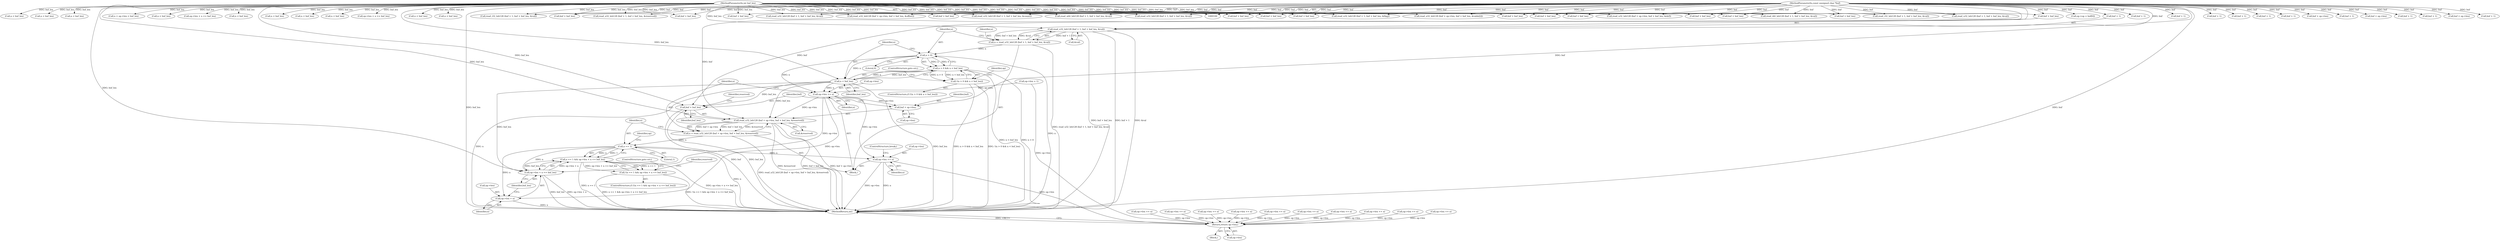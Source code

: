 digraph "0_radare2_52b1526443c1f433087928291d1c3d37a5600515@API" {
"1000646" [label="(Call,read_u32_leb128 (buf + 1, buf + buf_len, &val))"];
"1000102" [label="(MethodParameterIn,const unsigned char *buf)"];
"1000103" [label="(MethodParameterIn,int buf_len)"];
"1000644" [label="(Call,n = read_u32_leb128 (buf + 1, buf + buf_len, &val))"];
"1000658" [label="(Call,n > 0)"];
"1000657" [label="(Call,n > 0 && n < buf_len)"];
"1000656" [label="(Call,!(n > 0 && n < buf_len))"];
"1000661" [label="(Call,n < buf_len)"];
"1000665" [label="(Call,op->len += n)"];
"1000672" [label="(Call,read_u32_leb128 (buf + op->len, buf + buf_len, &reserved))"];
"1000670" [label="(Call,n = read_u32_leb128 (buf + op->len, buf + buf_len, &reserved))"];
"1000686" [label="(Call,n == 1)"];
"1000685" [label="(Call,n == 1 && op->len + n <= buf_len)"];
"1000684" [label="(Call,!(n == 1 && op->len + n <= buf_len))"];
"1000689" [label="(Call,op->len + n <= buf_len)"];
"1000690" [label="(Call,op->len + n)"];
"1000711" [label="(Call,op->len += n)"];
"1001066" [label="(Return,return op->len;)"];
"1000673" [label="(Call,buf + op->len)"];
"1000678" [label="(Call,buf + buf_len)"];
"1000678" [label="(Call,buf + buf_len)"];
"1000644" [label="(Call,n = read_u32_leb128 (buf + 1, buf + buf_len, &val))"];
"1000673" [label="(Call,buf + op->len)"];
"1000960" [label="(Call,buf + 1)"];
"1000645" [label="(Identifier,n)"];
"1000655" [label="(ControlStructure,if (!(n > 0 && n < buf_len)))"];
"1000686" [label="(Call,n == 1)"];
"1000682" [label="(Identifier,reserved)"];
"1000656" [label="(Call,!(n > 0 && n < buf_len))"];
"1000292" [label="(Call,read_i32_leb128 (buf + 1, buf + buf_len, &val))"];
"1000691" [label="(Call,op->len)"];
"1000963" [label="(Call,buf + buf_len)"];
"1000550" [label="(Call,n + op->len < buf_len)"];
"1000698" [label="(Identifier,reserved)"];
"1000689" [label="(Call,op->len + n <= buf_len)"];
"1001058" [label="(Call,op->len += n)"];
"1000994" [label="(Call,buf + 1)"];
"1000882" [label="(Call,buf + buf_len)"];
"1000940" [label="(Call,n < buf_len)"];
"1000804" [label="(Call,buf + buf_len)"];
"1000666" [label="(Call,op->len)"];
"1000801" [label="(Call,buf + 1)"];
"1000843" [label="(Call,op->len + n <= buf_len)"];
"1000663" [label="(Identifier,buf_len)"];
"1000534" [label="(Call,buf + op->len)"];
"1000508" [label="(Call,buf + buf_len)"];
"1000716" [label="(ControlStructure,break;)"];
"1000657" [label="(Call,n > 0 && n < buf_len)"];
"1000293" [label="(Call,buf + 1)"];
"1000734" [label="(Call,buf + buf_len)"];
"1000674" [label="(Identifier,buf)"];
"1000974" [label="(Call,n < buf_len)"];
"1000382" [label="(Call,op->len += n)"];
"1001018" [label="(Call,op->len += n)"];
"1000104" [label="(Block,)"];
"1000759" [label="(Call,op->len += n)"];
"1000559" [label="(Call,op->len += n)"];
"1000959" [label="(Call,read_i64_leb128 (buf + 1, buf + buf_len, &val))"];
"1000679" [label="(Identifier,buf)"];
"1000925" [label="(Call,read_i32_leb128 (buf + 1, buf + buf_len, &val))"];
"1000687" [label="(Identifier,n)"];
"1000978" [label="(Call,op->len += n)"];
"1000647" [label="(Call,buf + 1)"];
"1000660" [label="(Literal,0)"];
"1000944" [label="(Call,op->len += n)"];
"1000681" [label="(Call,&reserved)"];
"1001086" [label="(MethodReturn,int)"];
"1000671" [label="(Identifier,n)"];
"1000669" [label="(Identifier,n)"];
"1000862" [label="(Call,op->len += n)"];
"1000503" [label="(Call,buf + op->len)"];
"1000307" [label="(Call,n < buf_len)"];
"1000695" [label="(Identifier,buf_len)"];
"1000731" [label="(Call,buf + 1)"];
"1000878" [label="(Call,read_u32_leb128 (buf + 1, buf + buf_len, &reserved))"];
"1000715" [label="(Identifier,n)"];
"1000399" [label="(Call,read_u32_leb128 (buf + 1, buf + buf_len, &val))"];
"1000826" [label="(Call,read_u32_leb128 (buf + op->len, buf + buf_len, &offset))"];
"1000452" [label="(Call,buf + 1)"];
"1000662" [label="(Identifier,n)"];
"1000646" [label="(Call,read_u32_leb128 (buf + 1, buf + buf_len, &val))"];
"1000451" [label="(Call,read_u32_leb128 (buf + 1, buf + buf_len, &count))"];
"1000634" [label="(Block,)"];
"1000403" [label="(Call,buf + buf_len)"];
"1000103" [label="(MethodParameterIn,int buf_len)"];
"1000667" [label="(Identifier,op)"];
"1000690" [label="(Call,op->len + n)"];
"1000688" [label="(Literal,1)"];
"1000800" [label="(Call,read_u32_leb128 (buf + 1, buf + buf_len, &flag))"];
"1000711" [label="(Call,op->len += n)"];
"1000827" [label="(Call,buf + op->len)"];
"1000712" [label="(Call,op->len)"];
"1000296" [label="(Call,buf + buf_len)"];
"1000692" [label="(Identifier,op)"];
"1000926" [label="(Call,buf + 1)"];
"1000661" [label="(Call,n < buf_len)"];
"1000110" [label="(Call,op->op = buf[0])"];
"1000650" [label="(Call,buf + buf_len)"];
"1000466" [label="(Call,n < buf_len)"];
"1000665" [label="(Call,op->len += n)"];
"1001066" [label="(Return,return op->len;)"];
"1000653" [label="(Call,&val)"];
"1000680" [label="(Identifier,buf_len)"];
"1000832" [label="(Call,buf + buf_len)"];
"1000683" [label="(ControlStructure,if (!(n == 1 && op->len + n <= buf_len)))"];
"1000539" [label="(Call,buf + buf_len)"];
"1000745" [label="(Call,n < buf_len)"];
"1001034" [label="(Call,buf + 1)"];
"1001033" [label="(Call,read_u64_leb128 (buf + 1, buf + buf_len, &val))"];
"1000696" [label="(ControlStructure,goto err;)"];
"1000730" [label="(Call,read_u32_leb128 (buf + 1, buf + buf_len, &val))"];
"1000664" [label="(ControlStructure,goto err;)"];
"1000517" [label="(Call,op->len + n <= buf_len)"];
"1000675" [label="(Call,op->len)"];
"1000672" [label="(Call,read_u32_leb128 (buf + op->len, buf + buf_len, &reserved))"];
"1001067" [label="(Call,op->len)"];
"1000893" [label="(Call,n < buf_len)"];
"1001008" [label="(Call,n < buf_len)"];
"1000879" [label="(Call,buf + 1)"];
"1000502" [label="(Call,read_u32_leb128 (buf + op->len, buf + buf_len, &table[i]))"];
"1000815" [label="(Call,n < buf_len)"];
"1000670" [label="(Call,n = read_u32_leb128 (buf + op->len, buf + buf_len, &reserved))"];
"1000685" [label="(Call,n == 1 && op->len + n <= buf_len)"];
"1000910" [label="(Call,op->len += n)"];
"1000102" [label="(MethodParameterIn,const unsigned char *buf)"];
"1000658" [label="(Call,n > 0)"];
"1000533" [label="(Call,read_u32_leb128 (buf + op->len, buf + buf_len, &def))"];
"1000694" [label="(Identifier,n)"];
"1000929" [label="(Call,buf + buf_len)"];
"1000428" [label="(Call,op->len += n)"];
"1000400" [label="(Call,buf + 1)"];
"1000105" [label="(Call,op->len = 1)"];
"1000414" [label="(Call,n < buf_len)"];
"1000997" [label="(Call,buf + buf_len)"];
"1001048" [label="(Call,n < buf_len)"];
"1000993" [label="(Call,read_u32_leb128 (buf + 1, buf + buf_len, &val))"];
"1000684" [label="(Call,!(n == 1 && op->len + n <= buf_len))"];
"1001037" [label="(Call,buf + buf_len)"];
"1000659" [label="(Identifier,n)"];
"1000455" [label="(Call,buf + buf_len)"];
"1000646" -> "1000644"  [label="AST: "];
"1000646" -> "1000653"  [label="CFG: "];
"1000647" -> "1000646"  [label="AST: "];
"1000650" -> "1000646"  [label="AST: "];
"1000653" -> "1000646"  [label="AST: "];
"1000644" -> "1000646"  [label="CFG: "];
"1000646" -> "1001086"  [label="DDG: buf + buf_len"];
"1000646" -> "1001086"  [label="DDG: buf + 1"];
"1000646" -> "1001086"  [label="DDG: &val"];
"1000646" -> "1000644"  [label="DDG: buf + 1"];
"1000646" -> "1000644"  [label="DDG: buf + buf_len"];
"1000646" -> "1000644"  [label="DDG: &val"];
"1000102" -> "1000646"  [label="DDG: buf"];
"1000103" -> "1000646"  [label="DDG: buf_len"];
"1000102" -> "1000100"  [label="AST: "];
"1000102" -> "1001086"  [label="DDG: buf"];
"1000102" -> "1000110"  [label="DDG: buf"];
"1000102" -> "1000292"  [label="DDG: buf"];
"1000102" -> "1000293"  [label="DDG: buf"];
"1000102" -> "1000296"  [label="DDG: buf"];
"1000102" -> "1000399"  [label="DDG: buf"];
"1000102" -> "1000400"  [label="DDG: buf"];
"1000102" -> "1000403"  [label="DDG: buf"];
"1000102" -> "1000451"  [label="DDG: buf"];
"1000102" -> "1000452"  [label="DDG: buf"];
"1000102" -> "1000455"  [label="DDG: buf"];
"1000102" -> "1000502"  [label="DDG: buf"];
"1000102" -> "1000503"  [label="DDG: buf"];
"1000102" -> "1000508"  [label="DDG: buf"];
"1000102" -> "1000533"  [label="DDG: buf"];
"1000102" -> "1000534"  [label="DDG: buf"];
"1000102" -> "1000539"  [label="DDG: buf"];
"1000102" -> "1000647"  [label="DDG: buf"];
"1000102" -> "1000650"  [label="DDG: buf"];
"1000102" -> "1000672"  [label="DDG: buf"];
"1000102" -> "1000673"  [label="DDG: buf"];
"1000102" -> "1000678"  [label="DDG: buf"];
"1000102" -> "1000730"  [label="DDG: buf"];
"1000102" -> "1000731"  [label="DDG: buf"];
"1000102" -> "1000734"  [label="DDG: buf"];
"1000102" -> "1000800"  [label="DDG: buf"];
"1000102" -> "1000801"  [label="DDG: buf"];
"1000102" -> "1000804"  [label="DDG: buf"];
"1000102" -> "1000826"  [label="DDG: buf"];
"1000102" -> "1000827"  [label="DDG: buf"];
"1000102" -> "1000832"  [label="DDG: buf"];
"1000102" -> "1000878"  [label="DDG: buf"];
"1000102" -> "1000879"  [label="DDG: buf"];
"1000102" -> "1000882"  [label="DDG: buf"];
"1000102" -> "1000925"  [label="DDG: buf"];
"1000102" -> "1000926"  [label="DDG: buf"];
"1000102" -> "1000929"  [label="DDG: buf"];
"1000102" -> "1000959"  [label="DDG: buf"];
"1000102" -> "1000960"  [label="DDG: buf"];
"1000102" -> "1000963"  [label="DDG: buf"];
"1000102" -> "1000993"  [label="DDG: buf"];
"1000102" -> "1000994"  [label="DDG: buf"];
"1000102" -> "1000997"  [label="DDG: buf"];
"1000102" -> "1001033"  [label="DDG: buf"];
"1000102" -> "1001034"  [label="DDG: buf"];
"1000102" -> "1001037"  [label="DDG: buf"];
"1000103" -> "1000100"  [label="AST: "];
"1000103" -> "1001086"  [label="DDG: buf_len"];
"1000103" -> "1000292"  [label="DDG: buf_len"];
"1000103" -> "1000296"  [label="DDG: buf_len"];
"1000103" -> "1000307"  [label="DDG: buf_len"];
"1000103" -> "1000399"  [label="DDG: buf_len"];
"1000103" -> "1000403"  [label="DDG: buf_len"];
"1000103" -> "1000414"  [label="DDG: buf_len"];
"1000103" -> "1000451"  [label="DDG: buf_len"];
"1000103" -> "1000455"  [label="DDG: buf_len"];
"1000103" -> "1000466"  [label="DDG: buf_len"];
"1000103" -> "1000502"  [label="DDG: buf_len"];
"1000103" -> "1000508"  [label="DDG: buf_len"];
"1000103" -> "1000517"  [label="DDG: buf_len"];
"1000103" -> "1000533"  [label="DDG: buf_len"];
"1000103" -> "1000539"  [label="DDG: buf_len"];
"1000103" -> "1000550"  [label="DDG: buf_len"];
"1000103" -> "1000650"  [label="DDG: buf_len"];
"1000103" -> "1000661"  [label="DDG: buf_len"];
"1000103" -> "1000672"  [label="DDG: buf_len"];
"1000103" -> "1000678"  [label="DDG: buf_len"];
"1000103" -> "1000689"  [label="DDG: buf_len"];
"1000103" -> "1000730"  [label="DDG: buf_len"];
"1000103" -> "1000734"  [label="DDG: buf_len"];
"1000103" -> "1000745"  [label="DDG: buf_len"];
"1000103" -> "1000800"  [label="DDG: buf_len"];
"1000103" -> "1000804"  [label="DDG: buf_len"];
"1000103" -> "1000815"  [label="DDG: buf_len"];
"1000103" -> "1000826"  [label="DDG: buf_len"];
"1000103" -> "1000832"  [label="DDG: buf_len"];
"1000103" -> "1000843"  [label="DDG: buf_len"];
"1000103" -> "1000878"  [label="DDG: buf_len"];
"1000103" -> "1000882"  [label="DDG: buf_len"];
"1000103" -> "1000893"  [label="DDG: buf_len"];
"1000103" -> "1000925"  [label="DDG: buf_len"];
"1000103" -> "1000929"  [label="DDG: buf_len"];
"1000103" -> "1000940"  [label="DDG: buf_len"];
"1000103" -> "1000959"  [label="DDG: buf_len"];
"1000103" -> "1000963"  [label="DDG: buf_len"];
"1000103" -> "1000974"  [label="DDG: buf_len"];
"1000103" -> "1000993"  [label="DDG: buf_len"];
"1000103" -> "1000997"  [label="DDG: buf_len"];
"1000103" -> "1001008"  [label="DDG: buf_len"];
"1000103" -> "1001033"  [label="DDG: buf_len"];
"1000103" -> "1001037"  [label="DDG: buf_len"];
"1000103" -> "1001048"  [label="DDG: buf_len"];
"1000644" -> "1000634"  [label="AST: "];
"1000645" -> "1000644"  [label="AST: "];
"1000659" -> "1000644"  [label="CFG: "];
"1000644" -> "1001086"  [label="DDG: read_u32_leb128 (buf + 1, buf + buf_len, &val)"];
"1000644" -> "1000658"  [label="DDG: n"];
"1000658" -> "1000657"  [label="AST: "];
"1000658" -> "1000660"  [label="CFG: "];
"1000659" -> "1000658"  [label="AST: "];
"1000660" -> "1000658"  [label="AST: "];
"1000662" -> "1000658"  [label="CFG: "];
"1000657" -> "1000658"  [label="CFG: "];
"1000658" -> "1001086"  [label="DDG: n"];
"1000658" -> "1000657"  [label="DDG: n"];
"1000658" -> "1000657"  [label="DDG: 0"];
"1000658" -> "1000661"  [label="DDG: n"];
"1000658" -> "1000665"  [label="DDG: n"];
"1000657" -> "1000656"  [label="AST: "];
"1000657" -> "1000661"  [label="CFG: "];
"1000661" -> "1000657"  [label="AST: "];
"1000656" -> "1000657"  [label="CFG: "];
"1000657" -> "1001086"  [label="DDG: n < buf_len"];
"1000657" -> "1001086"  [label="DDG: n > 0"];
"1000657" -> "1000656"  [label="DDG: n > 0"];
"1000657" -> "1000656"  [label="DDG: n < buf_len"];
"1000661" -> "1000657"  [label="DDG: n"];
"1000661" -> "1000657"  [label="DDG: buf_len"];
"1000656" -> "1000655"  [label="AST: "];
"1000664" -> "1000656"  [label="CFG: "];
"1000667" -> "1000656"  [label="CFG: "];
"1000656" -> "1001086"  [label="DDG: !(n > 0 && n < buf_len)"];
"1000656" -> "1001086"  [label="DDG: n > 0 && n < buf_len"];
"1000661" -> "1000663"  [label="CFG: "];
"1000662" -> "1000661"  [label="AST: "];
"1000663" -> "1000661"  [label="AST: "];
"1000661" -> "1001086"  [label="DDG: buf_len"];
"1000661" -> "1001086"  [label="DDG: n"];
"1000661" -> "1000665"  [label="DDG: n"];
"1000661" -> "1000672"  [label="DDG: buf_len"];
"1000661" -> "1000678"  [label="DDG: buf_len"];
"1000661" -> "1000689"  [label="DDG: buf_len"];
"1000665" -> "1000634"  [label="AST: "];
"1000665" -> "1000669"  [label="CFG: "];
"1000666" -> "1000665"  [label="AST: "];
"1000669" -> "1000665"  [label="AST: "];
"1000671" -> "1000665"  [label="CFG: "];
"1000105" -> "1000665"  [label="DDG: op->len"];
"1000665" -> "1000672"  [label="DDG: op->len"];
"1000665" -> "1000673"  [label="DDG: op->len"];
"1000665" -> "1000689"  [label="DDG: op->len"];
"1000665" -> "1000690"  [label="DDG: op->len"];
"1000665" -> "1000711"  [label="DDG: op->len"];
"1000672" -> "1000670"  [label="AST: "];
"1000672" -> "1000681"  [label="CFG: "];
"1000673" -> "1000672"  [label="AST: "];
"1000678" -> "1000672"  [label="AST: "];
"1000681" -> "1000672"  [label="AST: "];
"1000670" -> "1000672"  [label="CFG: "];
"1000672" -> "1001086"  [label="DDG: &reserved"];
"1000672" -> "1001086"  [label="DDG: buf + buf_len"];
"1000672" -> "1001086"  [label="DDG: buf + op->len"];
"1000672" -> "1000670"  [label="DDG: buf + op->len"];
"1000672" -> "1000670"  [label="DDG: buf + buf_len"];
"1000672" -> "1000670"  [label="DDG: &reserved"];
"1000670" -> "1000634"  [label="AST: "];
"1000671" -> "1000670"  [label="AST: "];
"1000687" -> "1000670"  [label="CFG: "];
"1000670" -> "1001086"  [label="DDG: read_u32_leb128 (buf + op->len, buf + buf_len, &reserved)"];
"1000670" -> "1000686"  [label="DDG: n"];
"1000686" -> "1000685"  [label="AST: "];
"1000686" -> "1000688"  [label="CFG: "];
"1000687" -> "1000686"  [label="AST: "];
"1000688" -> "1000686"  [label="AST: "];
"1000692" -> "1000686"  [label="CFG: "];
"1000685" -> "1000686"  [label="CFG: "];
"1000686" -> "1001086"  [label="DDG: n"];
"1000686" -> "1000685"  [label="DDG: n"];
"1000686" -> "1000685"  [label="DDG: 1"];
"1000686" -> "1000689"  [label="DDG: n"];
"1000686" -> "1000690"  [label="DDG: n"];
"1000686" -> "1000711"  [label="DDG: n"];
"1000685" -> "1000684"  [label="AST: "];
"1000685" -> "1000689"  [label="CFG: "];
"1000689" -> "1000685"  [label="AST: "];
"1000684" -> "1000685"  [label="CFG: "];
"1000685" -> "1001086"  [label="DDG: op->len + n <= buf_len"];
"1000685" -> "1001086"  [label="DDG: n == 1"];
"1000685" -> "1000684"  [label="DDG: n == 1"];
"1000685" -> "1000684"  [label="DDG: op->len + n <= buf_len"];
"1000689" -> "1000685"  [label="DDG: op->len + n"];
"1000689" -> "1000685"  [label="DDG: buf_len"];
"1000684" -> "1000683"  [label="AST: "];
"1000696" -> "1000684"  [label="CFG: "];
"1000698" -> "1000684"  [label="CFG: "];
"1000684" -> "1001086"  [label="DDG: !(n == 1 && op->len + n <= buf_len)"];
"1000684" -> "1001086"  [label="DDG: n == 1 && op->len + n <= buf_len"];
"1000689" -> "1000695"  [label="CFG: "];
"1000690" -> "1000689"  [label="AST: "];
"1000695" -> "1000689"  [label="AST: "];
"1000689" -> "1001086"  [label="DDG: buf_len"];
"1000689" -> "1001086"  [label="DDG: op->len + n"];
"1000690" -> "1000694"  [label="CFG: "];
"1000691" -> "1000690"  [label="AST: "];
"1000694" -> "1000690"  [label="AST: "];
"1000695" -> "1000690"  [label="CFG: "];
"1000690" -> "1001086"  [label="DDG: n"];
"1000711" -> "1000634"  [label="AST: "];
"1000711" -> "1000715"  [label="CFG: "];
"1000712" -> "1000711"  [label="AST: "];
"1000715" -> "1000711"  [label="AST: "];
"1000716" -> "1000711"  [label="CFG: "];
"1000711" -> "1001086"  [label="DDG: op->len"];
"1000711" -> "1001086"  [label="DDG: n"];
"1000711" -> "1001066"  [label="DDG: op->len"];
"1001066" -> "1000104"  [label="AST: "];
"1001066" -> "1001067"  [label="CFG: "];
"1001067" -> "1001066"  [label="AST: "];
"1001086" -> "1001066"  [label="CFG: "];
"1001066" -> "1001086"  [label="DDG: <RET>"];
"1000559" -> "1001066"  [label="DDG: op->len"];
"1000382" -> "1001066"  [label="DDG: op->len"];
"1000910" -> "1001066"  [label="DDG: op->len"];
"1000978" -> "1001066"  [label="DDG: op->len"];
"1000759" -> "1001066"  [label="DDG: op->len"];
"1001018" -> "1001066"  [label="DDG: op->len"];
"1000944" -> "1001066"  [label="DDG: op->len"];
"1000862" -> "1001066"  [label="DDG: op->len"];
"1001058" -> "1001066"  [label="DDG: op->len"];
"1000428" -> "1001066"  [label="DDG: op->len"];
"1000105" -> "1001066"  [label="DDG: op->len"];
"1000673" -> "1000675"  [label="CFG: "];
"1000674" -> "1000673"  [label="AST: "];
"1000675" -> "1000673"  [label="AST: "];
"1000679" -> "1000673"  [label="CFG: "];
"1000678" -> "1000680"  [label="CFG: "];
"1000679" -> "1000678"  [label="AST: "];
"1000680" -> "1000678"  [label="AST: "];
"1000682" -> "1000678"  [label="CFG: "];
"1000678" -> "1001086"  [label="DDG: buf_len"];
"1000678" -> "1001086"  [label="DDG: buf"];
}
